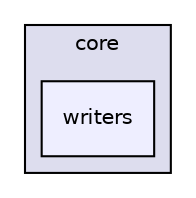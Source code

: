 digraph "java/umms/core/writers" {
  compound=true
  node [ fontsize="10", fontname="Helvetica"];
  edge [ labelfontsize="10", labelfontname="Helvetica"];
  subgraph clusterdir_47922fae4b2d4f7c6f8e56f6907fad50 {
    graph [ bgcolor="#ddddee", pencolor="black", label="core" fontname="Helvetica", fontsize="10", URL="dir_47922fae4b2d4f7c6f8e56f6907fad50.html"]
  dir_18af83a64b45f93e526a99decc1d2f92 [shape=box, label="writers", style="filled", fillcolor="#eeeeff", pencolor="black", URL="dir_18af83a64b45f93e526a99decc1d2f92.html"];
  }
}
